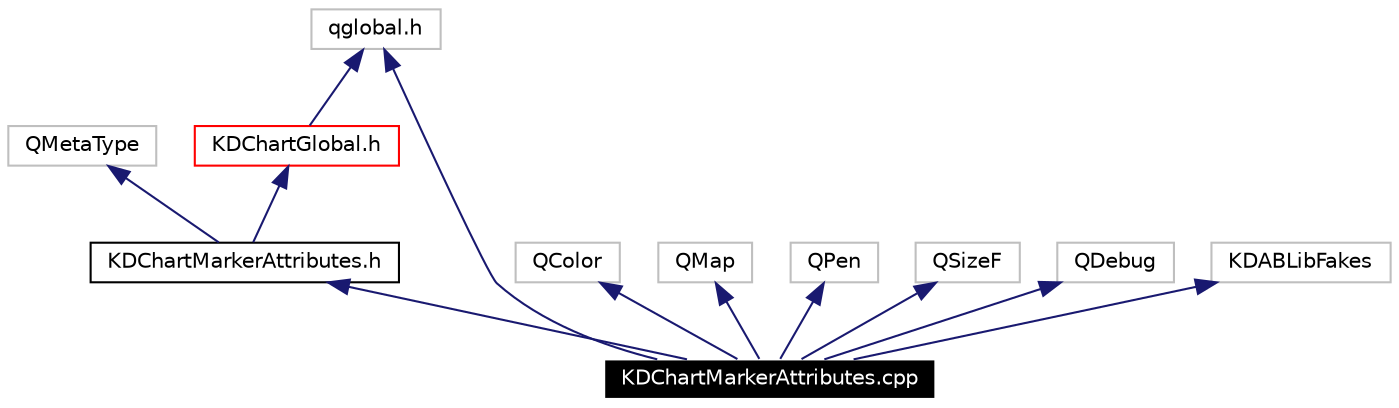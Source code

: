 digraph G
{
  edge [fontname="Helvetica",fontsize=10,labelfontname="Helvetica",labelfontsize=10];
  node [fontname="Helvetica",fontsize=10,shape=record];
  Node2141 [label="KDChartMarkerAttributes.cpp",height=0.2,width=0.4,color="white", fillcolor="black", style="filled" fontcolor="white"];
  Node2142 -> Node2141 [dir=back,color="midnightblue",fontsize=10,style="solid",fontname="Helvetica"];
  Node2142 [label="KDChartMarkerAttributes.h",height=0.2,width=0.4,color="black",URL="$_k_d_chart_marker_attributes_8h.html"];
  Node2143 -> Node2142 [dir=back,color="midnightblue",fontsize=10,style="solid",fontname="Helvetica"];
  Node2143 [label="QMetaType",height=0.2,width=0.4,color="grey75"];
  Node2144 -> Node2142 [dir=back,color="midnightblue",fontsize=10,style="solid",fontname="Helvetica"];
  Node2144 [label="KDChartGlobal.h",height=0.2,width=0.4,color="red",URL="$_k_d_chart_global_8h.html"];
  Node2145 -> Node2144 [dir=back,color="midnightblue",fontsize=10,style="solid",fontname="Helvetica"];
  Node2145 [label="qglobal.h",height=0.2,width=0.4,color="grey75"];
  Node2150 -> Node2141 [dir=back,color="midnightblue",fontsize=10,style="solid",fontname="Helvetica"];
  Node2150 [label="QColor",height=0.2,width=0.4,color="grey75"];
  Node2151 -> Node2141 [dir=back,color="midnightblue",fontsize=10,style="solid",fontname="Helvetica"];
  Node2151 [label="QMap",height=0.2,width=0.4,color="grey75"];
  Node2152 -> Node2141 [dir=back,color="midnightblue",fontsize=10,style="solid",fontname="Helvetica"];
  Node2152 [label="QPen",height=0.2,width=0.4,color="grey75"];
  Node2153 -> Node2141 [dir=back,color="midnightblue",fontsize=10,style="solid",fontname="Helvetica"];
  Node2153 [label="QSizeF",height=0.2,width=0.4,color="grey75"];
  Node2154 -> Node2141 [dir=back,color="midnightblue",fontsize=10,style="solid",fontname="Helvetica"];
  Node2154 [label="QDebug",height=0.2,width=0.4,color="grey75"];
  Node2145 -> Node2141 [dir=back,color="midnightblue",fontsize=10,style="solid",fontname="Helvetica"];
  Node2155 -> Node2141 [dir=back,color="midnightblue",fontsize=10,style="solid",fontname="Helvetica"];
  Node2155 [label="KDABLibFakes",height=0.2,width=0.4,color="grey75"];
}
